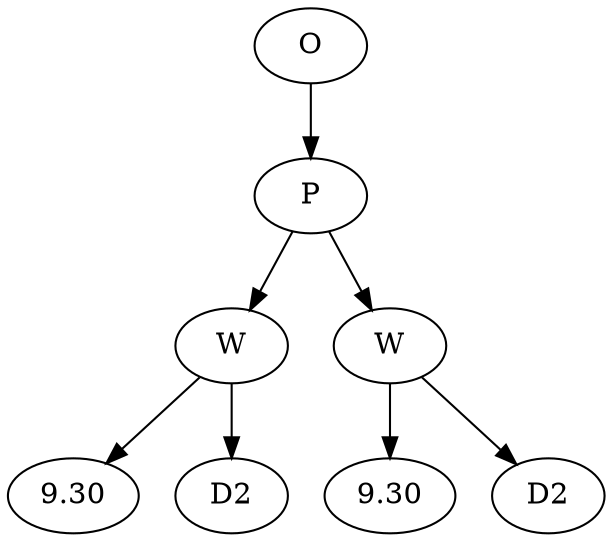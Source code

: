 // Tree
digraph {
	8594642 [label=O]
	8594643 [label=P]
	8594642 -> 8594643
	8594644 [label=W]
	8594643 -> 8594644
	8594645 [label=9.30]
	8594644 -> 8594645
	8594646 [label=D2]
	8594644 -> 8594646
	8594647 [label=W]
	8594643 -> 8594647
	8594648 [label=9.30]
	8594647 -> 8594648
	8594649 [label=D2]
	8594647 -> 8594649
}
